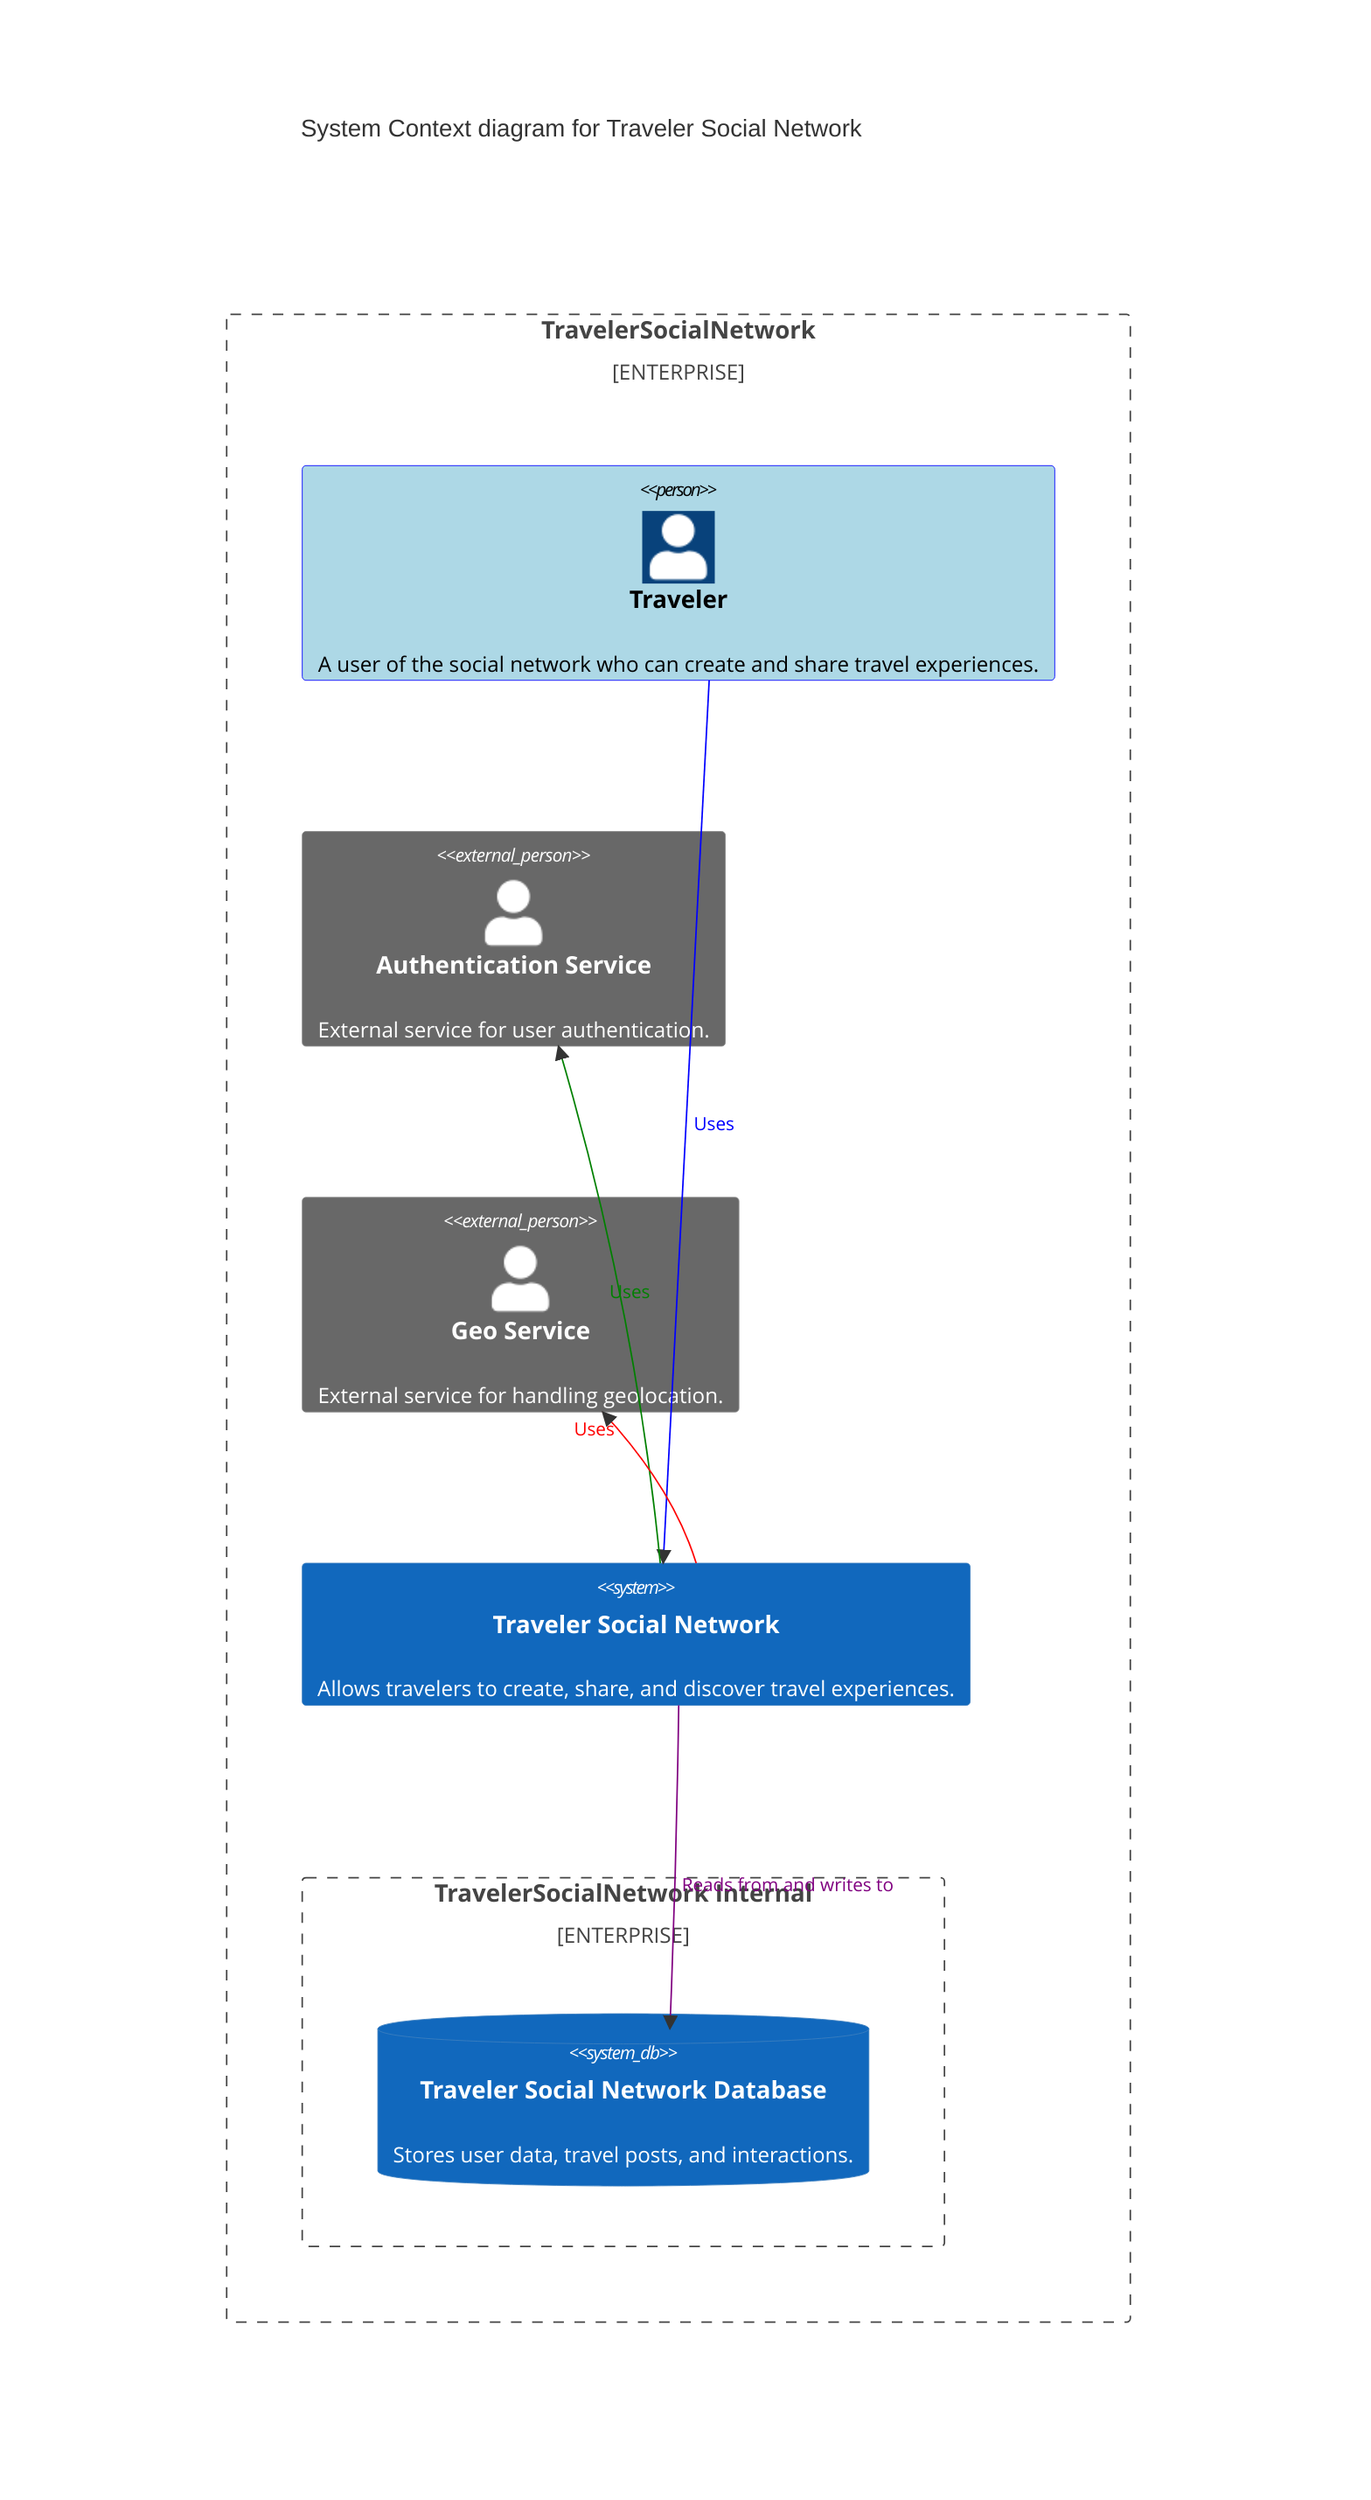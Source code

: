 C4Context
title System Context diagram for Traveler Social Network

Enterprise_Boundary(b0, "TravelerSocialNetwork") {
    Person(traveler, "Traveler", "A user of the social network who can create and share travel experiences.")
    Person_Ext(authService, "Authentication Service", "External service for user authentication.")
    Person_Ext(geoService, "Geo Service", "External service for handling geolocation.")
    
    System(travelApp, "Traveler Social Network", "Allows travelers to create, share, and discover travel experiences.")

    Enterprise_Boundary(b1, "TravelerSocialNetwork Internal") {
        SystemDb(travelDb, "Traveler Social Network Database", "Stores user data, travel posts, and interactions.")
    }
}

Rel(traveler, travelApp, "Uses")
Rel(travelApp, authService, "Uses")
Rel(travelApp, geoService, "Uses")
Rel(travelApp, travelDb, "Reads from and writes to")

UpdateElementStyle(traveler, $fontColor="black", $bgColor="lightblue", $borderColor="blue")
UpdateRelStyle(traveler, travelApp, $textColor="blue", $lineColor="blue", $offsetX="5")
UpdateRelStyle(travelApp, authService, $textColor="green", $lineColor="green", $offsetY="-10")
UpdateRelStyle(travelApp, geoService, $textColor="red", $lineColor="red", $offsetY="-40", $offsetX="-50")
UpdateRelStyle(travelApp, travelDb, $textColor="purple", $lineColor="purple", $offsetX="5", $offsetY="10")

UpdateLayoutConfig($c4ShapeInRow="3", $c4BoundaryInRow="1")